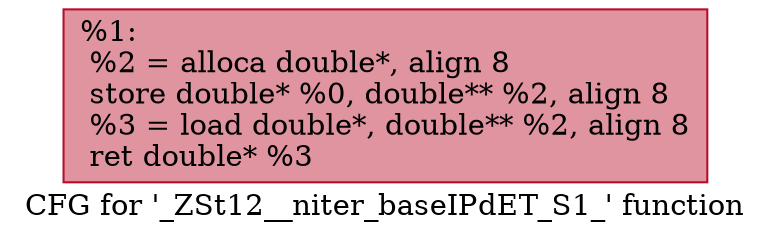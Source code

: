 digraph "CFG for '_ZSt12__niter_baseIPdET_S1_' function" {
	label="CFG for '_ZSt12__niter_baseIPdET_S1_' function";

	Node0x555c7372efd0 [shape=record,color="#b70d28ff", style=filled, fillcolor="#b70d2870",label="{%1:\l  %2 = alloca double*, align 8\l  store double* %0, double** %2, align 8\l  %3 = load double*, double** %2, align 8\l  ret double* %3\l}"];
}
